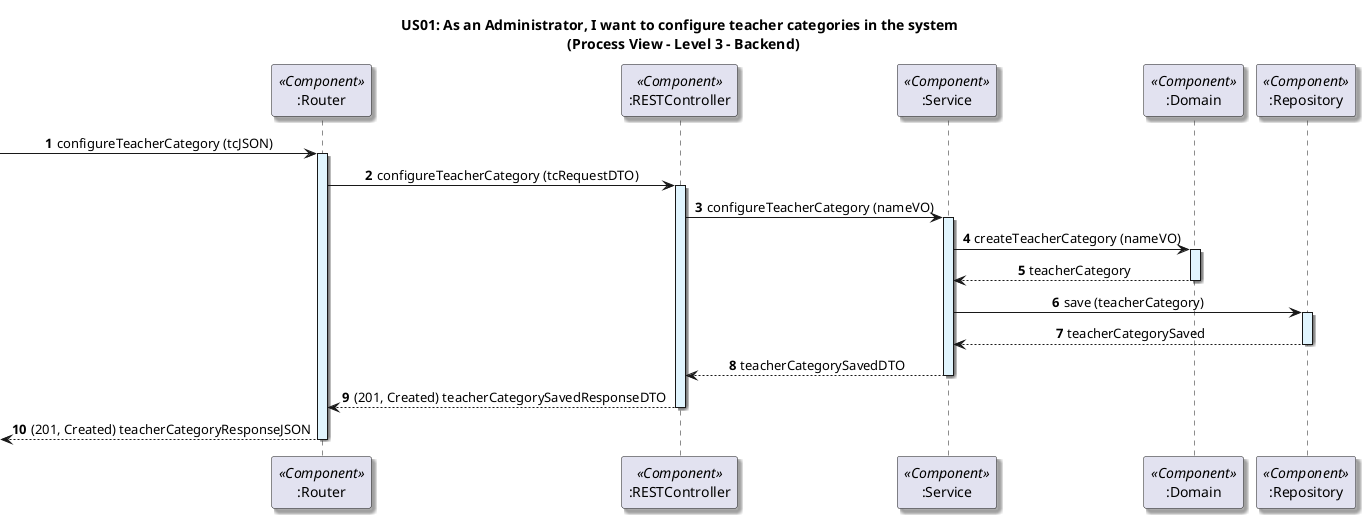 @startuml

title US01: As an Administrator, I want to configure teacher categories in the system \n (Process View - Level 3 - Backend)

skinparam defaultTextAlignment center
skinparam shadowing true

autonumber

participant ":Router" as router <<Component>>
participant ":RESTController" as controller <<Component>>
participant ":Service" as service <<Component>>
participant ":Domain" as domain <<Component>>
participant ":Repository" as repository <<Component>>

-> router: configureTeacherCategory (tcJSON)
activate router #E1F5FE

router -> controller: configureTeacherCategory (tcRequestDTO)
activate controller #E1F5FE

controller -> service: configureTeacherCategory (nameVO)
activate service #E1F5FE

service -> domain: createTeacherCategory (nameVO)
activate domain #E1F5FE

domain --> service: teacherCategory
deactivate domain

service -> repository: save (teacherCategory)
activate repository #E1F5FE

repository --> service: teacherCategorySaved
deactivate repository

service --> controller: teacherCategorySavedDTO
deactivate service

controller --> router: (201, Created) teacherCategorySavedResponseDTO
deactivate controller

<-- router: (201, Created) teacherCategoryResponseJSON
deactivate router

@enduml